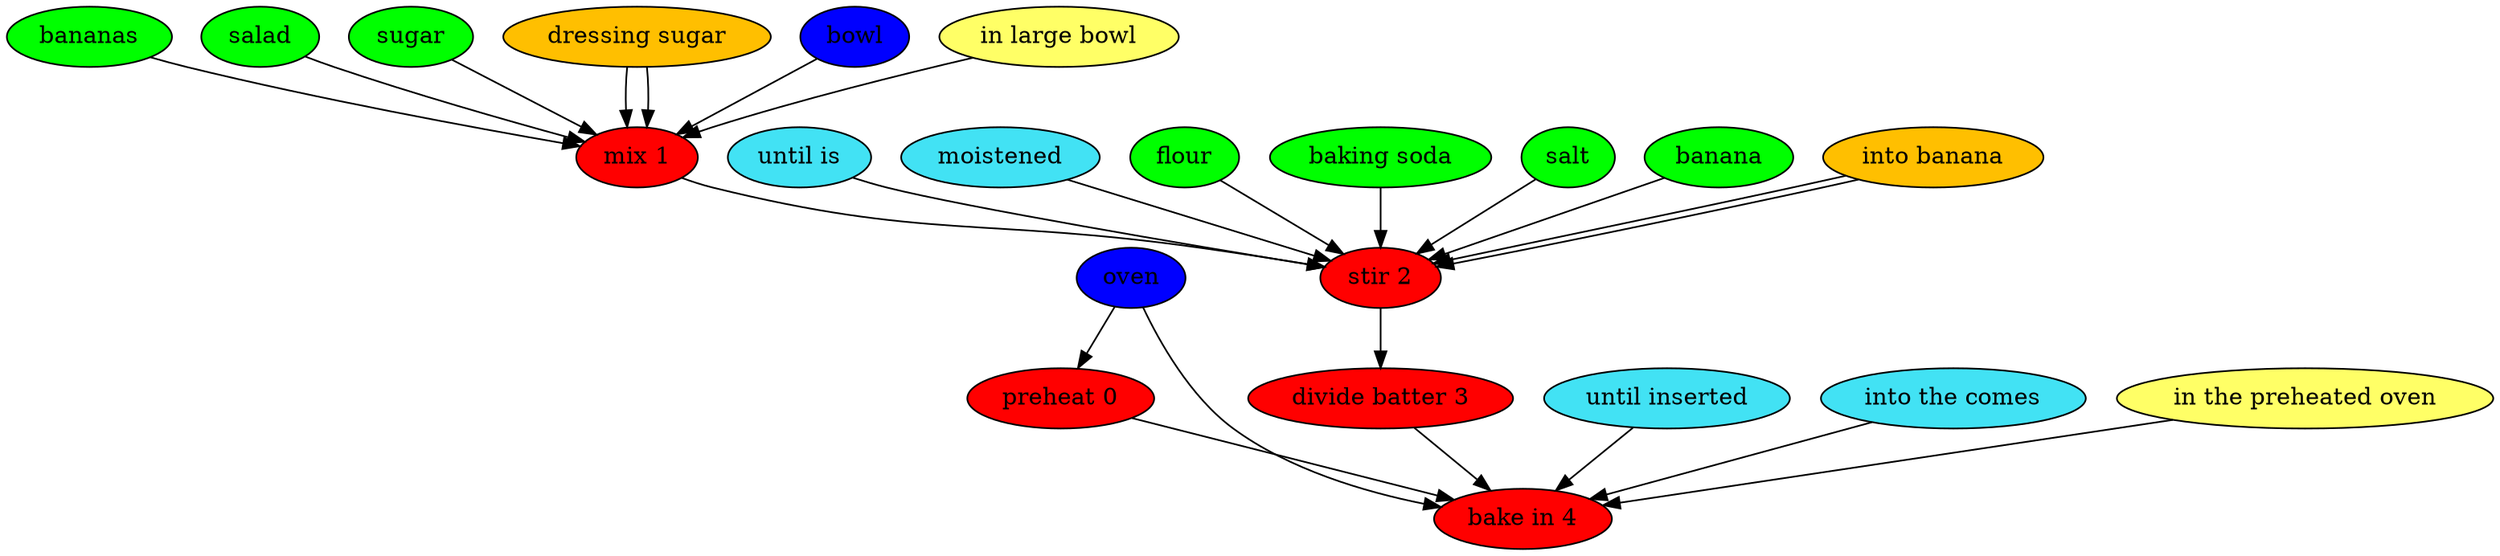 digraph G {
"preheat 0" [style=filled, fillcolor=red];
oven [style=filled, fillcolor="#0000ff"];
oven -> "preheat 0";
"mix 1" [style=filled, fillcolor=red];
bananas [style=filled, fillcolor=green];
bananas -> "mix 1";
salad [style=filled, fillcolor=green];
salad -> "mix 1";
sugar [style=filled, fillcolor=green];
sugar -> "mix 1";
"dressing sugar" [style=filled, fillcolor="#01DFA5"];
"dressing sugar" -> "mix 1";
bowl [style=filled, fillcolor="#0000ff"];
bowl -> "mix 1";
"in large bowl" [style=filled, fillcolor="#ffff66"];
"in large bowl" -> "mix 1";
"dressing sugar" [style=filled, fillcolor="#FFBF00"];
"dressing sugar" -> "mix 1";
"stir 2" [style=filled, fillcolor=red];
"until is" [style=filled, fillcolor="#42e2f4"];
"until is" -> "stir 2";
moistened [style=filled, fillcolor="#42e2f4"];
moistened -> "stir 2";
flour [style=filled, fillcolor=green];
flour -> "stir 2";
"baking soda" [style=filled, fillcolor=green];
"baking soda" -> "stir 2";
salt [style=filled, fillcolor=green];
salt -> "stir 2";
banana [style=filled, fillcolor=green];
banana -> "stir 2";
"into banana" [style=filled, fillcolor="#01DFA5"];
"into banana" -> "stir 2";
"into banana" [style=filled, fillcolor="#FFBF00"];
"into banana" -> "stir 2";
"divide batter 3" [style=filled, fillcolor=red];
"bake in 4" [style=filled, fillcolor=red];
"until inserted" [style=filled, fillcolor="#42e2f4"];
"until inserted" -> "bake in 4";
"into the comes" [style=filled, fillcolor="#42e2f4"];
"into the comes" -> "bake in 4";
oven [style=filled, fillcolor="#0000ff"];
oven -> "bake in 4";
"in the preheated oven" [style=filled, fillcolor="#ffff66"];
"in the preheated oven" -> "bake in 4";
"preheat 0" -> "bake in 4";
"mix 1" -> "stir 2";
"stir 2" -> "divide batter 3";
"divide batter 3" -> "bake in 4";
}
